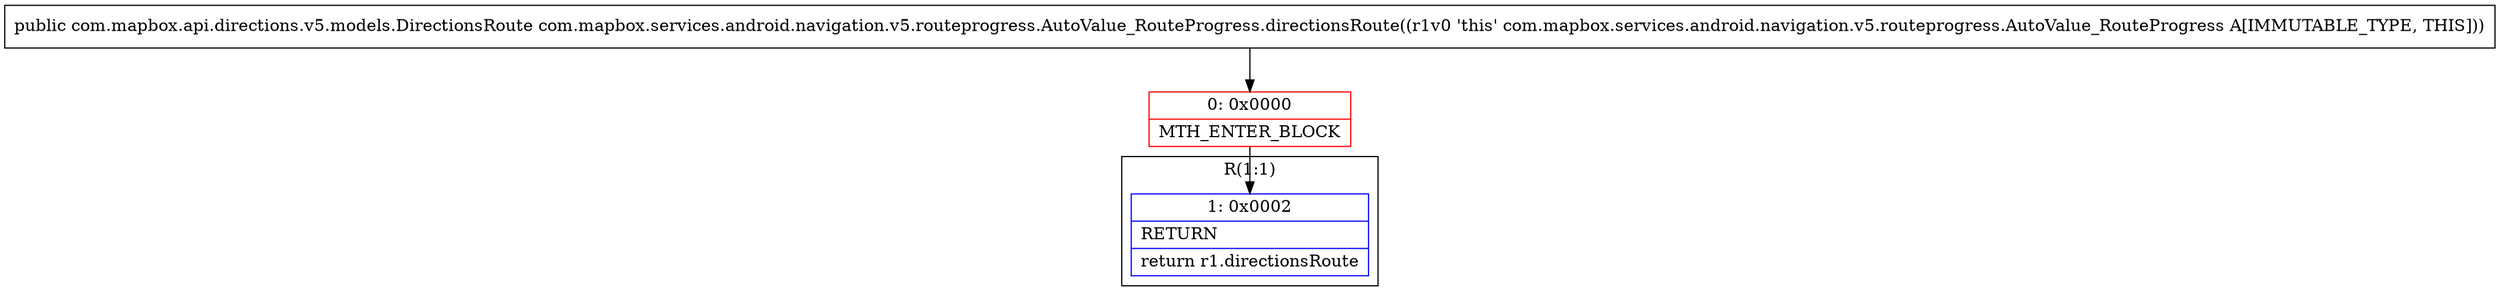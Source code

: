 digraph "CFG forcom.mapbox.services.android.navigation.v5.routeprogress.AutoValue_RouteProgress.directionsRoute()Lcom\/mapbox\/api\/directions\/v5\/models\/DirectionsRoute;" {
subgraph cluster_Region_73013324 {
label = "R(1:1)";
node [shape=record,color=blue];
Node_1 [shape=record,label="{1\:\ 0x0002|RETURN\l|return r1.directionsRoute\l}"];
}
Node_0 [shape=record,color=red,label="{0\:\ 0x0000|MTH_ENTER_BLOCK\l}"];
MethodNode[shape=record,label="{public com.mapbox.api.directions.v5.models.DirectionsRoute com.mapbox.services.android.navigation.v5.routeprogress.AutoValue_RouteProgress.directionsRoute((r1v0 'this' com.mapbox.services.android.navigation.v5.routeprogress.AutoValue_RouteProgress A[IMMUTABLE_TYPE, THIS])) }"];
MethodNode -> Node_0;
Node_0 -> Node_1;
}

